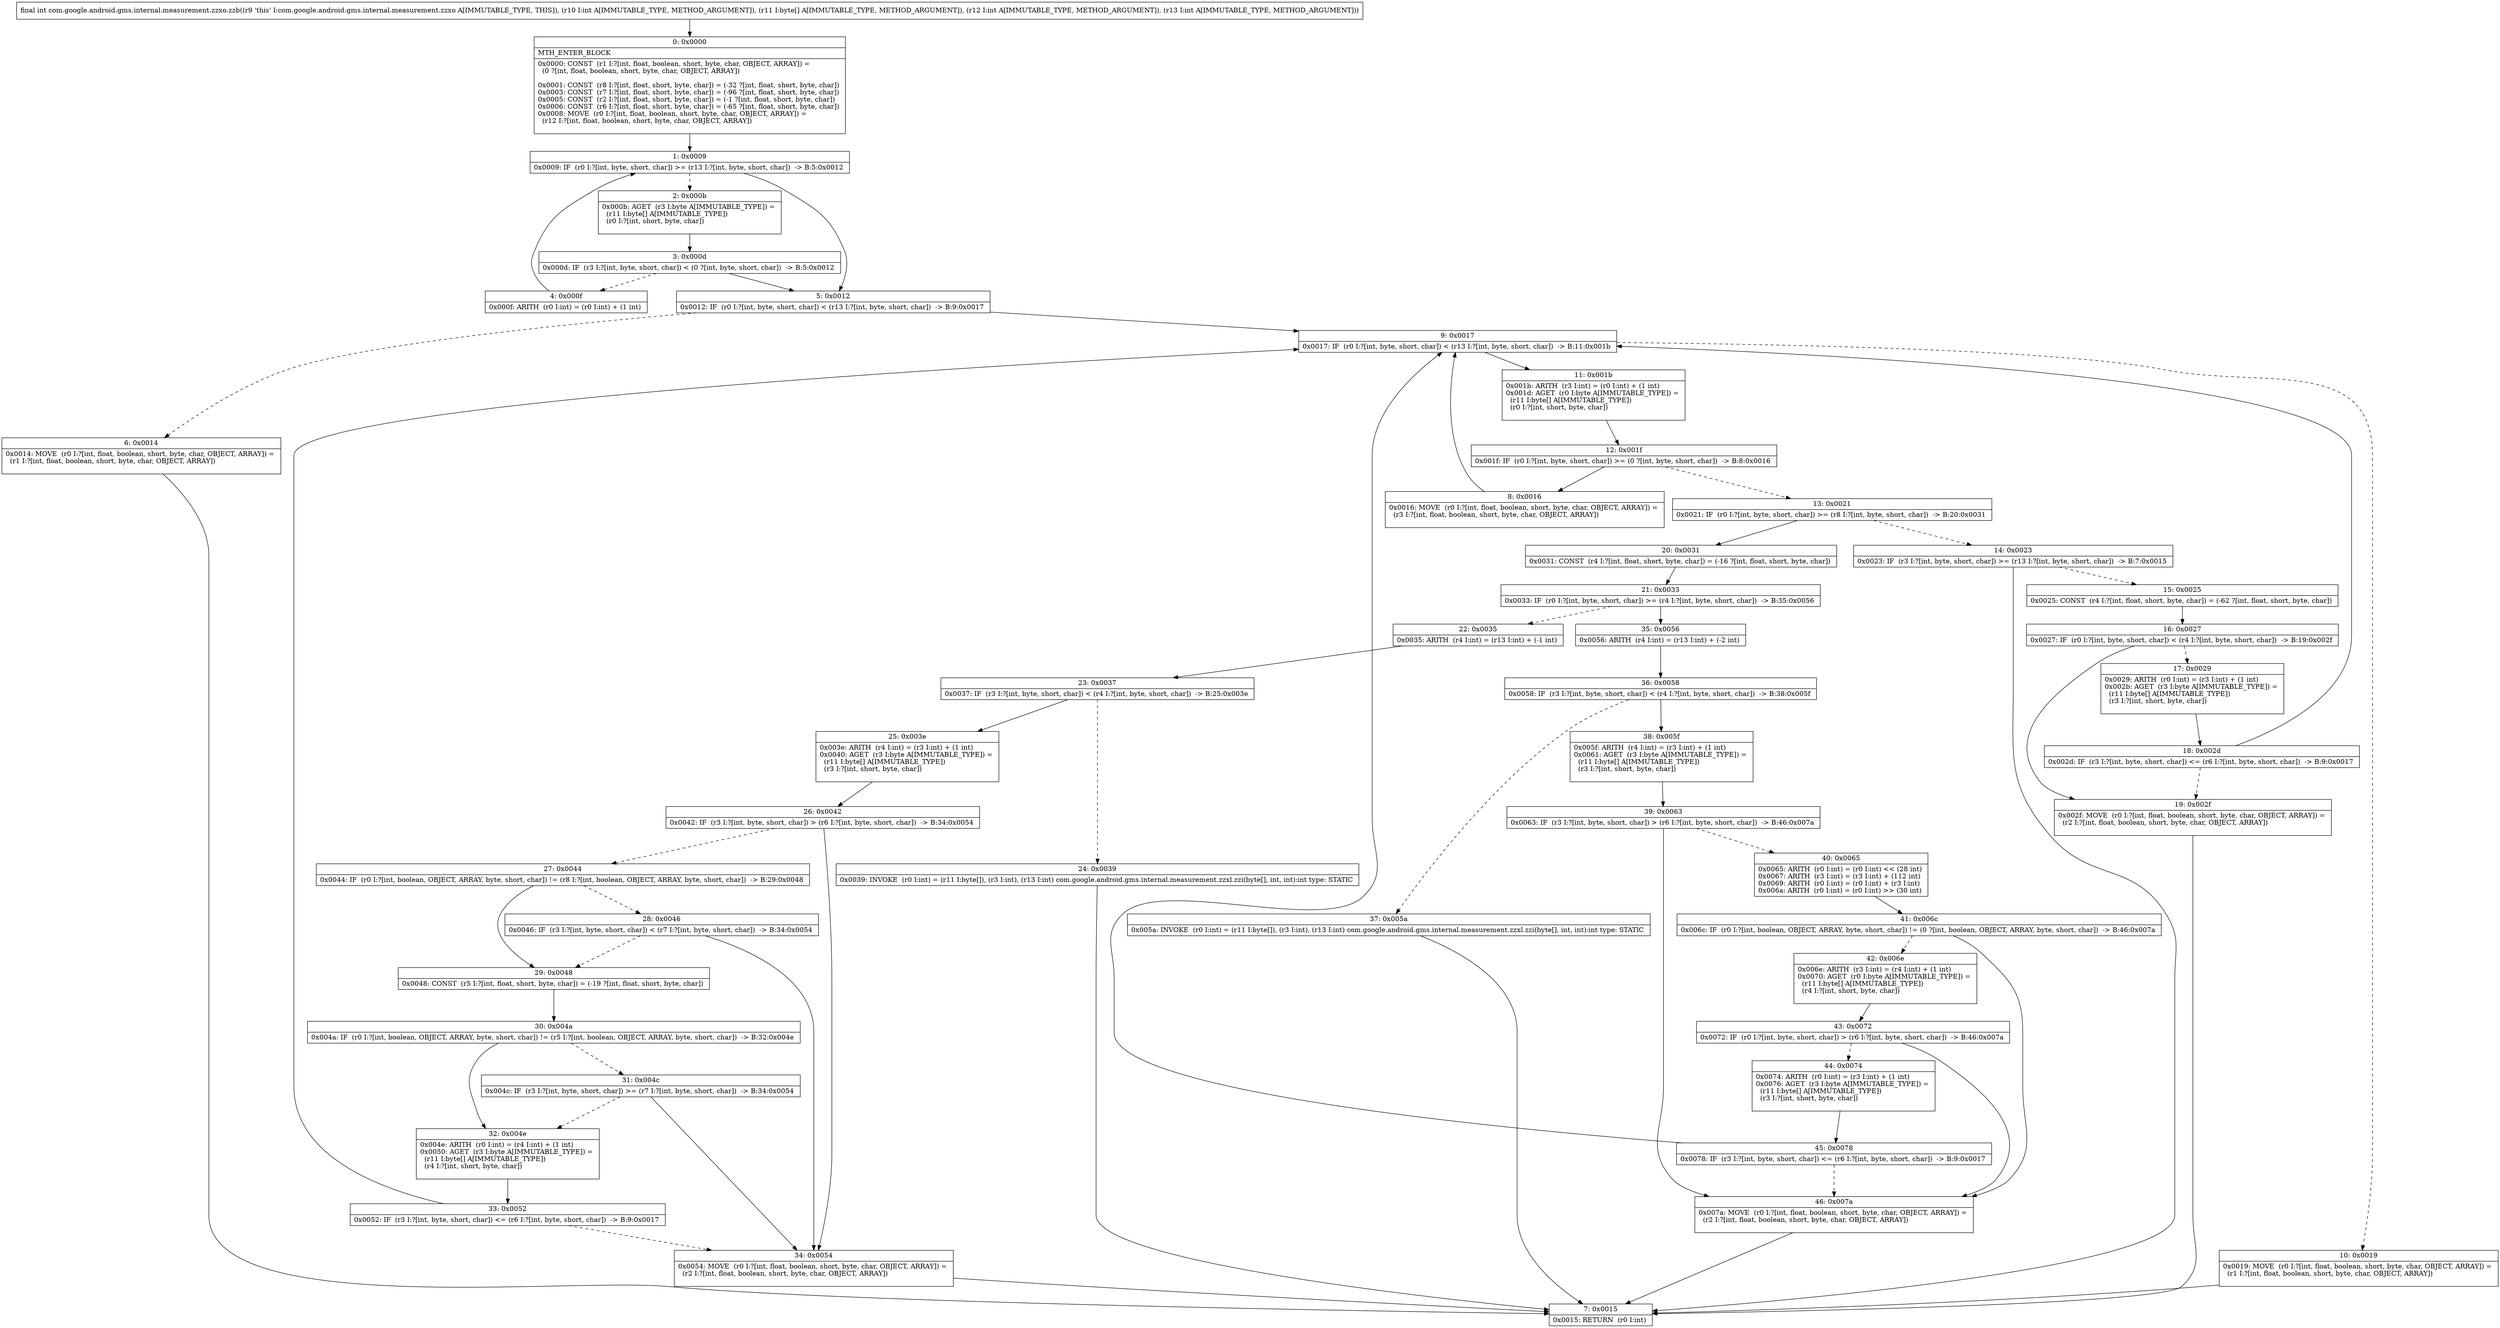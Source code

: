 digraph "CFG forcom.google.android.gms.internal.measurement.zzxo.zzb(I[BII)I" {
Node_0 [shape=record,label="{0\:\ 0x0000|MTH_ENTER_BLOCK\l|0x0000: CONST  (r1 I:?[int, float, boolean, short, byte, char, OBJECT, ARRAY]) = \l  (0 ?[int, float, boolean, short, byte, char, OBJECT, ARRAY])\l \l0x0001: CONST  (r8 I:?[int, float, short, byte, char]) = (\-32 ?[int, float, short, byte, char]) \l0x0003: CONST  (r7 I:?[int, float, short, byte, char]) = (\-96 ?[int, float, short, byte, char]) \l0x0005: CONST  (r2 I:?[int, float, short, byte, char]) = (\-1 ?[int, float, short, byte, char]) \l0x0006: CONST  (r6 I:?[int, float, short, byte, char]) = (\-65 ?[int, float, short, byte, char]) \l0x0008: MOVE  (r0 I:?[int, float, boolean, short, byte, char, OBJECT, ARRAY]) = \l  (r12 I:?[int, float, boolean, short, byte, char, OBJECT, ARRAY])\l \l}"];
Node_1 [shape=record,label="{1\:\ 0x0009|0x0009: IF  (r0 I:?[int, byte, short, char]) \>= (r13 I:?[int, byte, short, char])  \-\> B:5:0x0012 \l}"];
Node_2 [shape=record,label="{2\:\ 0x000b|0x000b: AGET  (r3 I:byte A[IMMUTABLE_TYPE]) = \l  (r11 I:byte[] A[IMMUTABLE_TYPE])\l  (r0 I:?[int, short, byte, char])\l \l}"];
Node_3 [shape=record,label="{3\:\ 0x000d|0x000d: IF  (r3 I:?[int, byte, short, char]) \< (0 ?[int, byte, short, char])  \-\> B:5:0x0012 \l}"];
Node_4 [shape=record,label="{4\:\ 0x000f|0x000f: ARITH  (r0 I:int) = (r0 I:int) + (1 int) \l}"];
Node_5 [shape=record,label="{5\:\ 0x0012|0x0012: IF  (r0 I:?[int, byte, short, char]) \< (r13 I:?[int, byte, short, char])  \-\> B:9:0x0017 \l}"];
Node_6 [shape=record,label="{6\:\ 0x0014|0x0014: MOVE  (r0 I:?[int, float, boolean, short, byte, char, OBJECT, ARRAY]) = \l  (r1 I:?[int, float, boolean, short, byte, char, OBJECT, ARRAY])\l \l}"];
Node_7 [shape=record,label="{7\:\ 0x0015|0x0015: RETURN  (r0 I:int) \l}"];
Node_8 [shape=record,label="{8\:\ 0x0016|0x0016: MOVE  (r0 I:?[int, float, boolean, short, byte, char, OBJECT, ARRAY]) = \l  (r3 I:?[int, float, boolean, short, byte, char, OBJECT, ARRAY])\l \l}"];
Node_9 [shape=record,label="{9\:\ 0x0017|0x0017: IF  (r0 I:?[int, byte, short, char]) \< (r13 I:?[int, byte, short, char])  \-\> B:11:0x001b \l}"];
Node_10 [shape=record,label="{10\:\ 0x0019|0x0019: MOVE  (r0 I:?[int, float, boolean, short, byte, char, OBJECT, ARRAY]) = \l  (r1 I:?[int, float, boolean, short, byte, char, OBJECT, ARRAY])\l \l}"];
Node_11 [shape=record,label="{11\:\ 0x001b|0x001b: ARITH  (r3 I:int) = (r0 I:int) + (1 int) \l0x001d: AGET  (r0 I:byte A[IMMUTABLE_TYPE]) = \l  (r11 I:byte[] A[IMMUTABLE_TYPE])\l  (r0 I:?[int, short, byte, char])\l \l}"];
Node_12 [shape=record,label="{12\:\ 0x001f|0x001f: IF  (r0 I:?[int, byte, short, char]) \>= (0 ?[int, byte, short, char])  \-\> B:8:0x0016 \l}"];
Node_13 [shape=record,label="{13\:\ 0x0021|0x0021: IF  (r0 I:?[int, byte, short, char]) \>= (r8 I:?[int, byte, short, char])  \-\> B:20:0x0031 \l}"];
Node_14 [shape=record,label="{14\:\ 0x0023|0x0023: IF  (r3 I:?[int, byte, short, char]) \>= (r13 I:?[int, byte, short, char])  \-\> B:7:0x0015 \l}"];
Node_15 [shape=record,label="{15\:\ 0x0025|0x0025: CONST  (r4 I:?[int, float, short, byte, char]) = (\-62 ?[int, float, short, byte, char]) \l}"];
Node_16 [shape=record,label="{16\:\ 0x0027|0x0027: IF  (r0 I:?[int, byte, short, char]) \< (r4 I:?[int, byte, short, char])  \-\> B:19:0x002f \l}"];
Node_17 [shape=record,label="{17\:\ 0x0029|0x0029: ARITH  (r0 I:int) = (r3 I:int) + (1 int) \l0x002b: AGET  (r3 I:byte A[IMMUTABLE_TYPE]) = \l  (r11 I:byte[] A[IMMUTABLE_TYPE])\l  (r3 I:?[int, short, byte, char])\l \l}"];
Node_18 [shape=record,label="{18\:\ 0x002d|0x002d: IF  (r3 I:?[int, byte, short, char]) \<= (r6 I:?[int, byte, short, char])  \-\> B:9:0x0017 \l}"];
Node_19 [shape=record,label="{19\:\ 0x002f|0x002f: MOVE  (r0 I:?[int, float, boolean, short, byte, char, OBJECT, ARRAY]) = \l  (r2 I:?[int, float, boolean, short, byte, char, OBJECT, ARRAY])\l \l}"];
Node_20 [shape=record,label="{20\:\ 0x0031|0x0031: CONST  (r4 I:?[int, float, short, byte, char]) = (\-16 ?[int, float, short, byte, char]) \l}"];
Node_21 [shape=record,label="{21\:\ 0x0033|0x0033: IF  (r0 I:?[int, byte, short, char]) \>= (r4 I:?[int, byte, short, char])  \-\> B:35:0x0056 \l}"];
Node_22 [shape=record,label="{22\:\ 0x0035|0x0035: ARITH  (r4 I:int) = (r13 I:int) + (\-1 int) \l}"];
Node_23 [shape=record,label="{23\:\ 0x0037|0x0037: IF  (r3 I:?[int, byte, short, char]) \< (r4 I:?[int, byte, short, char])  \-\> B:25:0x003e \l}"];
Node_24 [shape=record,label="{24\:\ 0x0039|0x0039: INVOKE  (r0 I:int) = (r11 I:byte[]), (r3 I:int), (r13 I:int) com.google.android.gms.internal.measurement.zzxl.zzi(byte[], int, int):int type: STATIC \l}"];
Node_25 [shape=record,label="{25\:\ 0x003e|0x003e: ARITH  (r4 I:int) = (r3 I:int) + (1 int) \l0x0040: AGET  (r3 I:byte A[IMMUTABLE_TYPE]) = \l  (r11 I:byte[] A[IMMUTABLE_TYPE])\l  (r3 I:?[int, short, byte, char])\l \l}"];
Node_26 [shape=record,label="{26\:\ 0x0042|0x0042: IF  (r3 I:?[int, byte, short, char]) \> (r6 I:?[int, byte, short, char])  \-\> B:34:0x0054 \l}"];
Node_27 [shape=record,label="{27\:\ 0x0044|0x0044: IF  (r0 I:?[int, boolean, OBJECT, ARRAY, byte, short, char]) != (r8 I:?[int, boolean, OBJECT, ARRAY, byte, short, char])  \-\> B:29:0x0048 \l}"];
Node_28 [shape=record,label="{28\:\ 0x0046|0x0046: IF  (r3 I:?[int, byte, short, char]) \< (r7 I:?[int, byte, short, char])  \-\> B:34:0x0054 \l}"];
Node_29 [shape=record,label="{29\:\ 0x0048|0x0048: CONST  (r5 I:?[int, float, short, byte, char]) = (\-19 ?[int, float, short, byte, char]) \l}"];
Node_30 [shape=record,label="{30\:\ 0x004a|0x004a: IF  (r0 I:?[int, boolean, OBJECT, ARRAY, byte, short, char]) != (r5 I:?[int, boolean, OBJECT, ARRAY, byte, short, char])  \-\> B:32:0x004e \l}"];
Node_31 [shape=record,label="{31\:\ 0x004c|0x004c: IF  (r3 I:?[int, byte, short, char]) \>= (r7 I:?[int, byte, short, char])  \-\> B:34:0x0054 \l}"];
Node_32 [shape=record,label="{32\:\ 0x004e|0x004e: ARITH  (r0 I:int) = (r4 I:int) + (1 int) \l0x0050: AGET  (r3 I:byte A[IMMUTABLE_TYPE]) = \l  (r11 I:byte[] A[IMMUTABLE_TYPE])\l  (r4 I:?[int, short, byte, char])\l \l}"];
Node_33 [shape=record,label="{33\:\ 0x0052|0x0052: IF  (r3 I:?[int, byte, short, char]) \<= (r6 I:?[int, byte, short, char])  \-\> B:9:0x0017 \l}"];
Node_34 [shape=record,label="{34\:\ 0x0054|0x0054: MOVE  (r0 I:?[int, float, boolean, short, byte, char, OBJECT, ARRAY]) = \l  (r2 I:?[int, float, boolean, short, byte, char, OBJECT, ARRAY])\l \l}"];
Node_35 [shape=record,label="{35\:\ 0x0056|0x0056: ARITH  (r4 I:int) = (r13 I:int) + (\-2 int) \l}"];
Node_36 [shape=record,label="{36\:\ 0x0058|0x0058: IF  (r3 I:?[int, byte, short, char]) \< (r4 I:?[int, byte, short, char])  \-\> B:38:0x005f \l}"];
Node_37 [shape=record,label="{37\:\ 0x005a|0x005a: INVOKE  (r0 I:int) = (r11 I:byte[]), (r3 I:int), (r13 I:int) com.google.android.gms.internal.measurement.zzxl.zzi(byte[], int, int):int type: STATIC \l}"];
Node_38 [shape=record,label="{38\:\ 0x005f|0x005f: ARITH  (r4 I:int) = (r3 I:int) + (1 int) \l0x0061: AGET  (r3 I:byte A[IMMUTABLE_TYPE]) = \l  (r11 I:byte[] A[IMMUTABLE_TYPE])\l  (r3 I:?[int, short, byte, char])\l \l}"];
Node_39 [shape=record,label="{39\:\ 0x0063|0x0063: IF  (r3 I:?[int, byte, short, char]) \> (r6 I:?[int, byte, short, char])  \-\> B:46:0x007a \l}"];
Node_40 [shape=record,label="{40\:\ 0x0065|0x0065: ARITH  (r0 I:int) = (r0 I:int) \<\< (28 int) \l0x0067: ARITH  (r3 I:int) = (r3 I:int) + (112 int) \l0x0069: ARITH  (r0 I:int) = (r0 I:int) + (r3 I:int) \l0x006a: ARITH  (r0 I:int) = (r0 I:int) \>\> (30 int) \l}"];
Node_41 [shape=record,label="{41\:\ 0x006c|0x006c: IF  (r0 I:?[int, boolean, OBJECT, ARRAY, byte, short, char]) != (0 ?[int, boolean, OBJECT, ARRAY, byte, short, char])  \-\> B:46:0x007a \l}"];
Node_42 [shape=record,label="{42\:\ 0x006e|0x006e: ARITH  (r3 I:int) = (r4 I:int) + (1 int) \l0x0070: AGET  (r0 I:byte A[IMMUTABLE_TYPE]) = \l  (r11 I:byte[] A[IMMUTABLE_TYPE])\l  (r4 I:?[int, short, byte, char])\l \l}"];
Node_43 [shape=record,label="{43\:\ 0x0072|0x0072: IF  (r0 I:?[int, byte, short, char]) \> (r6 I:?[int, byte, short, char])  \-\> B:46:0x007a \l}"];
Node_44 [shape=record,label="{44\:\ 0x0074|0x0074: ARITH  (r0 I:int) = (r3 I:int) + (1 int) \l0x0076: AGET  (r3 I:byte A[IMMUTABLE_TYPE]) = \l  (r11 I:byte[] A[IMMUTABLE_TYPE])\l  (r3 I:?[int, short, byte, char])\l \l}"];
Node_45 [shape=record,label="{45\:\ 0x0078|0x0078: IF  (r3 I:?[int, byte, short, char]) \<= (r6 I:?[int, byte, short, char])  \-\> B:9:0x0017 \l}"];
Node_46 [shape=record,label="{46\:\ 0x007a|0x007a: MOVE  (r0 I:?[int, float, boolean, short, byte, char, OBJECT, ARRAY]) = \l  (r2 I:?[int, float, boolean, short, byte, char, OBJECT, ARRAY])\l \l}"];
MethodNode[shape=record,label="{final int com.google.android.gms.internal.measurement.zzxo.zzb((r9 'this' I:com.google.android.gms.internal.measurement.zzxo A[IMMUTABLE_TYPE, THIS]), (r10 I:int A[IMMUTABLE_TYPE, METHOD_ARGUMENT]), (r11 I:byte[] A[IMMUTABLE_TYPE, METHOD_ARGUMENT]), (r12 I:int A[IMMUTABLE_TYPE, METHOD_ARGUMENT]), (r13 I:int A[IMMUTABLE_TYPE, METHOD_ARGUMENT])) }"];
MethodNode -> Node_0;
Node_0 -> Node_1;
Node_1 -> Node_2[style=dashed];
Node_1 -> Node_5;
Node_2 -> Node_3;
Node_3 -> Node_4[style=dashed];
Node_3 -> Node_5;
Node_4 -> Node_1;
Node_5 -> Node_6[style=dashed];
Node_5 -> Node_9;
Node_6 -> Node_7;
Node_8 -> Node_9;
Node_9 -> Node_10[style=dashed];
Node_9 -> Node_11;
Node_10 -> Node_7;
Node_11 -> Node_12;
Node_12 -> Node_8;
Node_12 -> Node_13[style=dashed];
Node_13 -> Node_14[style=dashed];
Node_13 -> Node_20;
Node_14 -> Node_7;
Node_14 -> Node_15[style=dashed];
Node_15 -> Node_16;
Node_16 -> Node_17[style=dashed];
Node_16 -> Node_19;
Node_17 -> Node_18;
Node_18 -> Node_9;
Node_18 -> Node_19[style=dashed];
Node_19 -> Node_7;
Node_20 -> Node_21;
Node_21 -> Node_22[style=dashed];
Node_21 -> Node_35;
Node_22 -> Node_23;
Node_23 -> Node_24[style=dashed];
Node_23 -> Node_25;
Node_24 -> Node_7;
Node_25 -> Node_26;
Node_26 -> Node_27[style=dashed];
Node_26 -> Node_34;
Node_27 -> Node_28[style=dashed];
Node_27 -> Node_29;
Node_28 -> Node_29[style=dashed];
Node_28 -> Node_34;
Node_29 -> Node_30;
Node_30 -> Node_31[style=dashed];
Node_30 -> Node_32;
Node_31 -> Node_32[style=dashed];
Node_31 -> Node_34;
Node_32 -> Node_33;
Node_33 -> Node_9;
Node_33 -> Node_34[style=dashed];
Node_34 -> Node_7;
Node_35 -> Node_36;
Node_36 -> Node_37[style=dashed];
Node_36 -> Node_38;
Node_37 -> Node_7;
Node_38 -> Node_39;
Node_39 -> Node_40[style=dashed];
Node_39 -> Node_46;
Node_40 -> Node_41;
Node_41 -> Node_42[style=dashed];
Node_41 -> Node_46;
Node_42 -> Node_43;
Node_43 -> Node_44[style=dashed];
Node_43 -> Node_46;
Node_44 -> Node_45;
Node_45 -> Node_9;
Node_45 -> Node_46[style=dashed];
Node_46 -> Node_7;
}

